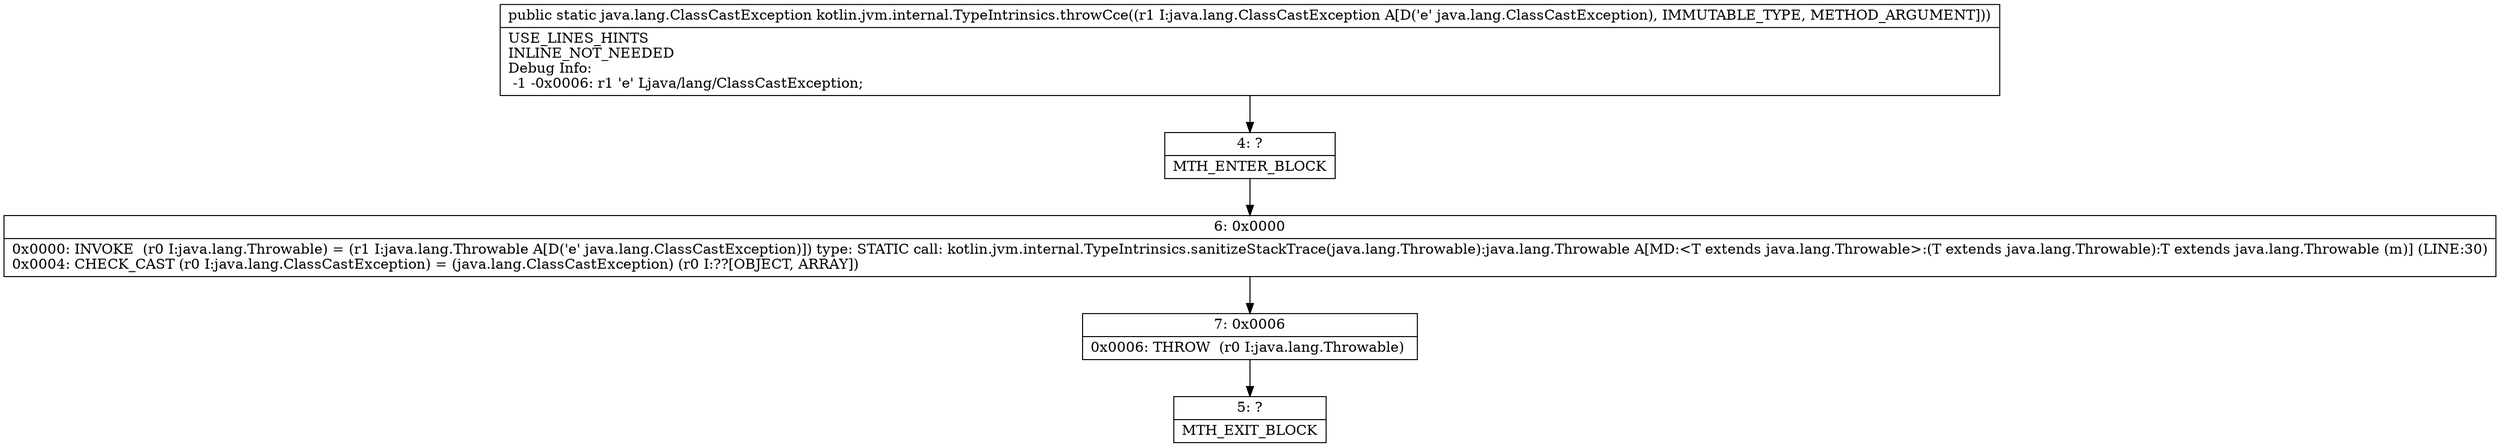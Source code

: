 digraph "CFG forkotlin.jvm.internal.TypeIntrinsics.throwCce(Ljava\/lang\/ClassCastException;)Ljava\/lang\/ClassCastException;" {
Node_4 [shape=record,label="{4\:\ ?|MTH_ENTER_BLOCK\l}"];
Node_6 [shape=record,label="{6\:\ 0x0000|0x0000: INVOKE  (r0 I:java.lang.Throwable) = (r1 I:java.lang.Throwable A[D('e' java.lang.ClassCastException)]) type: STATIC call: kotlin.jvm.internal.TypeIntrinsics.sanitizeStackTrace(java.lang.Throwable):java.lang.Throwable A[MD:\<T extends java.lang.Throwable\>:(T extends java.lang.Throwable):T extends java.lang.Throwable (m)] (LINE:30)\l0x0004: CHECK_CAST (r0 I:java.lang.ClassCastException) = (java.lang.ClassCastException) (r0 I:??[OBJECT, ARRAY]) \l}"];
Node_7 [shape=record,label="{7\:\ 0x0006|0x0006: THROW  (r0 I:java.lang.Throwable) \l}"];
Node_5 [shape=record,label="{5\:\ ?|MTH_EXIT_BLOCK\l}"];
MethodNode[shape=record,label="{public static java.lang.ClassCastException kotlin.jvm.internal.TypeIntrinsics.throwCce((r1 I:java.lang.ClassCastException A[D('e' java.lang.ClassCastException), IMMUTABLE_TYPE, METHOD_ARGUMENT]))  | USE_LINES_HINTS\lINLINE_NOT_NEEDED\lDebug Info:\l  \-1 \-0x0006: r1 'e' Ljava\/lang\/ClassCastException;\l}"];
MethodNode -> Node_4;Node_4 -> Node_6;
Node_6 -> Node_7;
Node_7 -> Node_5;
}

